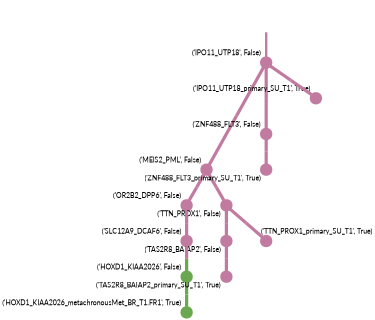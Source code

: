 strict digraph  {
graph[splines=false]; nodesep=0.7; rankdir=TB; ranksep=0.6; forcelabels=true; dpi=600; size=2.5;
0 [color="#c27ba0ff", fillcolor="#c27ba0ff", fixedsize=true, fontname=Lato, fontsize="12pt", height="0.25", label="", penwidth=3, shape=circle, style=filled, xlabel="('IPO11_UTP18', False)"];
1 [color="#c27ba0ff", fillcolor="#c27ba0ff", fixedsize=true, fontname=Lato, fontsize="12pt", height="0.25", label="", penwidth=3, shape=circle, style=filled, xlabel="('MEIS2_PML', False)"];
2 [color="#c27ba0ff", fillcolor="#c27ba0ff", fixedsize=true, fontname=Lato, fontsize="12pt", height="0.25", label="", penwidth=3, shape=circle, style=filled, xlabel="('ZNF488_FLT3', False)"];
9 [color="#c27ba0ff", fillcolor="#c27ba0ff", fixedsize=true, fontname=Lato, fontsize="12pt", height="0.25", label="", penwidth=3, shape=circle, style=filled, xlabel="('IPO11_UTP18_primary_SU_T1', True)"];
4 [color="#c27ba0ff", fillcolor="#c27ba0ff", fixedsize=true, fontname=Lato, fontsize="12pt", height="0.25", label="", penwidth=3, shape=circle, style=filled, xlabel="('OR2B2_DPP6', False)"];
5 [color="#c27ba0ff", fillcolor="#c27ba0ff", fixedsize=true, fontname=Lato, fontsize="12pt", height="0.25", label="", penwidth=3, shape=circle, style=filled, xlabel="('TTN_PROX1', False)"];
10 [color="#c27ba0ff", fillcolor="#c27ba0ff", fixedsize=true, fontname=Lato, fontsize="12pt", height="0.25", label="", penwidth=3, shape=circle, style=filled, xlabel="('ZNF488_FLT3_primary_SU_T1', True)"];
3 [color="#6aa84fff", fillcolor="#6aa84fff", fixedsize=true, fontname=Lato, fontsize="12pt", height="0.25", label="", penwidth=3, shape=circle, style=filled, xlabel="('HOXD1_KIAA2026', False)"];
8 [color="#6aa84fff", fillcolor="#6aa84fff", fixedsize=true, fontname=Lato, fontsize="12pt", height="0.25", label="", penwidth=3, shape=circle, style=filled, xlabel="('HOXD1_KIAA2026_metachronousMet_BR_T1.FR1', True)"];
6 [color="#c27ba0ff", fillcolor="#c27ba0ff", fixedsize=true, fontname=Lato, fontsize="12pt", height="0.25", label="", penwidth=3, shape=circle, style=filled, xlabel="('SLC12A9_DCAF6', False)"];
7 [color="#c27ba0ff", fillcolor="#c27ba0ff", fixedsize=true, fontname=Lato, fontsize="12pt", height="0.25", label="", penwidth=3, shape=circle, style=filled, xlabel="('TAS2R8_BAIAP2', False)"];
11 [color="#c27ba0ff", fillcolor="#c27ba0ff", fixedsize=true, fontname=Lato, fontsize="12pt", height="0.25", label="", penwidth=3, shape=circle, style=filled, xlabel="('TTN_PROX1_primary_SU_T1', True)"];
12 [color="#c27ba0ff", fillcolor="#c27ba0ff", fixedsize=true, fontname=Lato, fontsize="12pt", height="0.25", label="", penwidth=3, shape=circle, style=filled, xlabel="('TAS2R8_BAIAP2_primary_SU_T1', True)"];
normal [label="", penwidth=3, style=invis, xlabel="('IPO11_UTP18', False)"];
0 -> 1  [arrowsize=0, color="#c27ba0ff;0.5:#c27ba0ff", minlen="3.0", penwidth="5.5", style=solid];
0 -> 2  [arrowsize=0, color="#c27ba0ff;0.5:#c27ba0ff", minlen="2.799999952316284", penwidth="5.5", style=solid];
0 -> 9  [arrowsize=0, color="#c27ba0ff;0.5:#c27ba0ff", minlen="1.1166666746139526", penwidth="5.5", style=solid];
1 -> 4  [arrowsize=0, color="#c27ba0ff;0.5:#c27ba0ff", minlen="1.5333333015441895", penwidth="5.5", style=solid];
1 -> 5  [arrowsize=0, color="#c27ba0ff;0.5:#c27ba0ff", minlen="1.433333396911621", penwidth="5.5", style=solid];
2 -> 10  [arrowsize=0, color="#c27ba0ff;0.5:#c27ba0ff", minlen="1.1166666746139526", penwidth="5.5", style=solid];
4 -> 6  [arrowsize=0, color="#c27ba0ff;0.5:#c27ba0ff", minlen="1.433333396911621", penwidth="5.5", style=solid];
5 -> 7  [arrowsize=0, color="#c27ba0ff;0.5:#c27ba0ff", minlen="1.2333333492279053", penwidth="5.5", style=solid];
5 -> 11  [arrowsize=0, color="#c27ba0ff;0.5:#c27ba0ff", minlen="1.1166666746139526", penwidth="5.5", style=solid];
3 -> 8  [arrowsize=0, color="#6aa84fff;0.5:#6aa84fff", minlen="1.1166666746139526", penwidth="5.5", style=solid];
6 -> 3  [arrowsize=0, color="#c27ba0ff;0.5:#6aa84fff", minlen="1.7666666507720947", penwidth="5.5", style=solid];
7 -> 12  [arrowsize=0, color="#c27ba0ff;0.5:#c27ba0ff", minlen="1.1166666746139526", penwidth="5.5", style=solid];
normal -> 0  [arrowsize=0, color="#c27ba0ff", label="", penwidth=4, style=solid];
}
